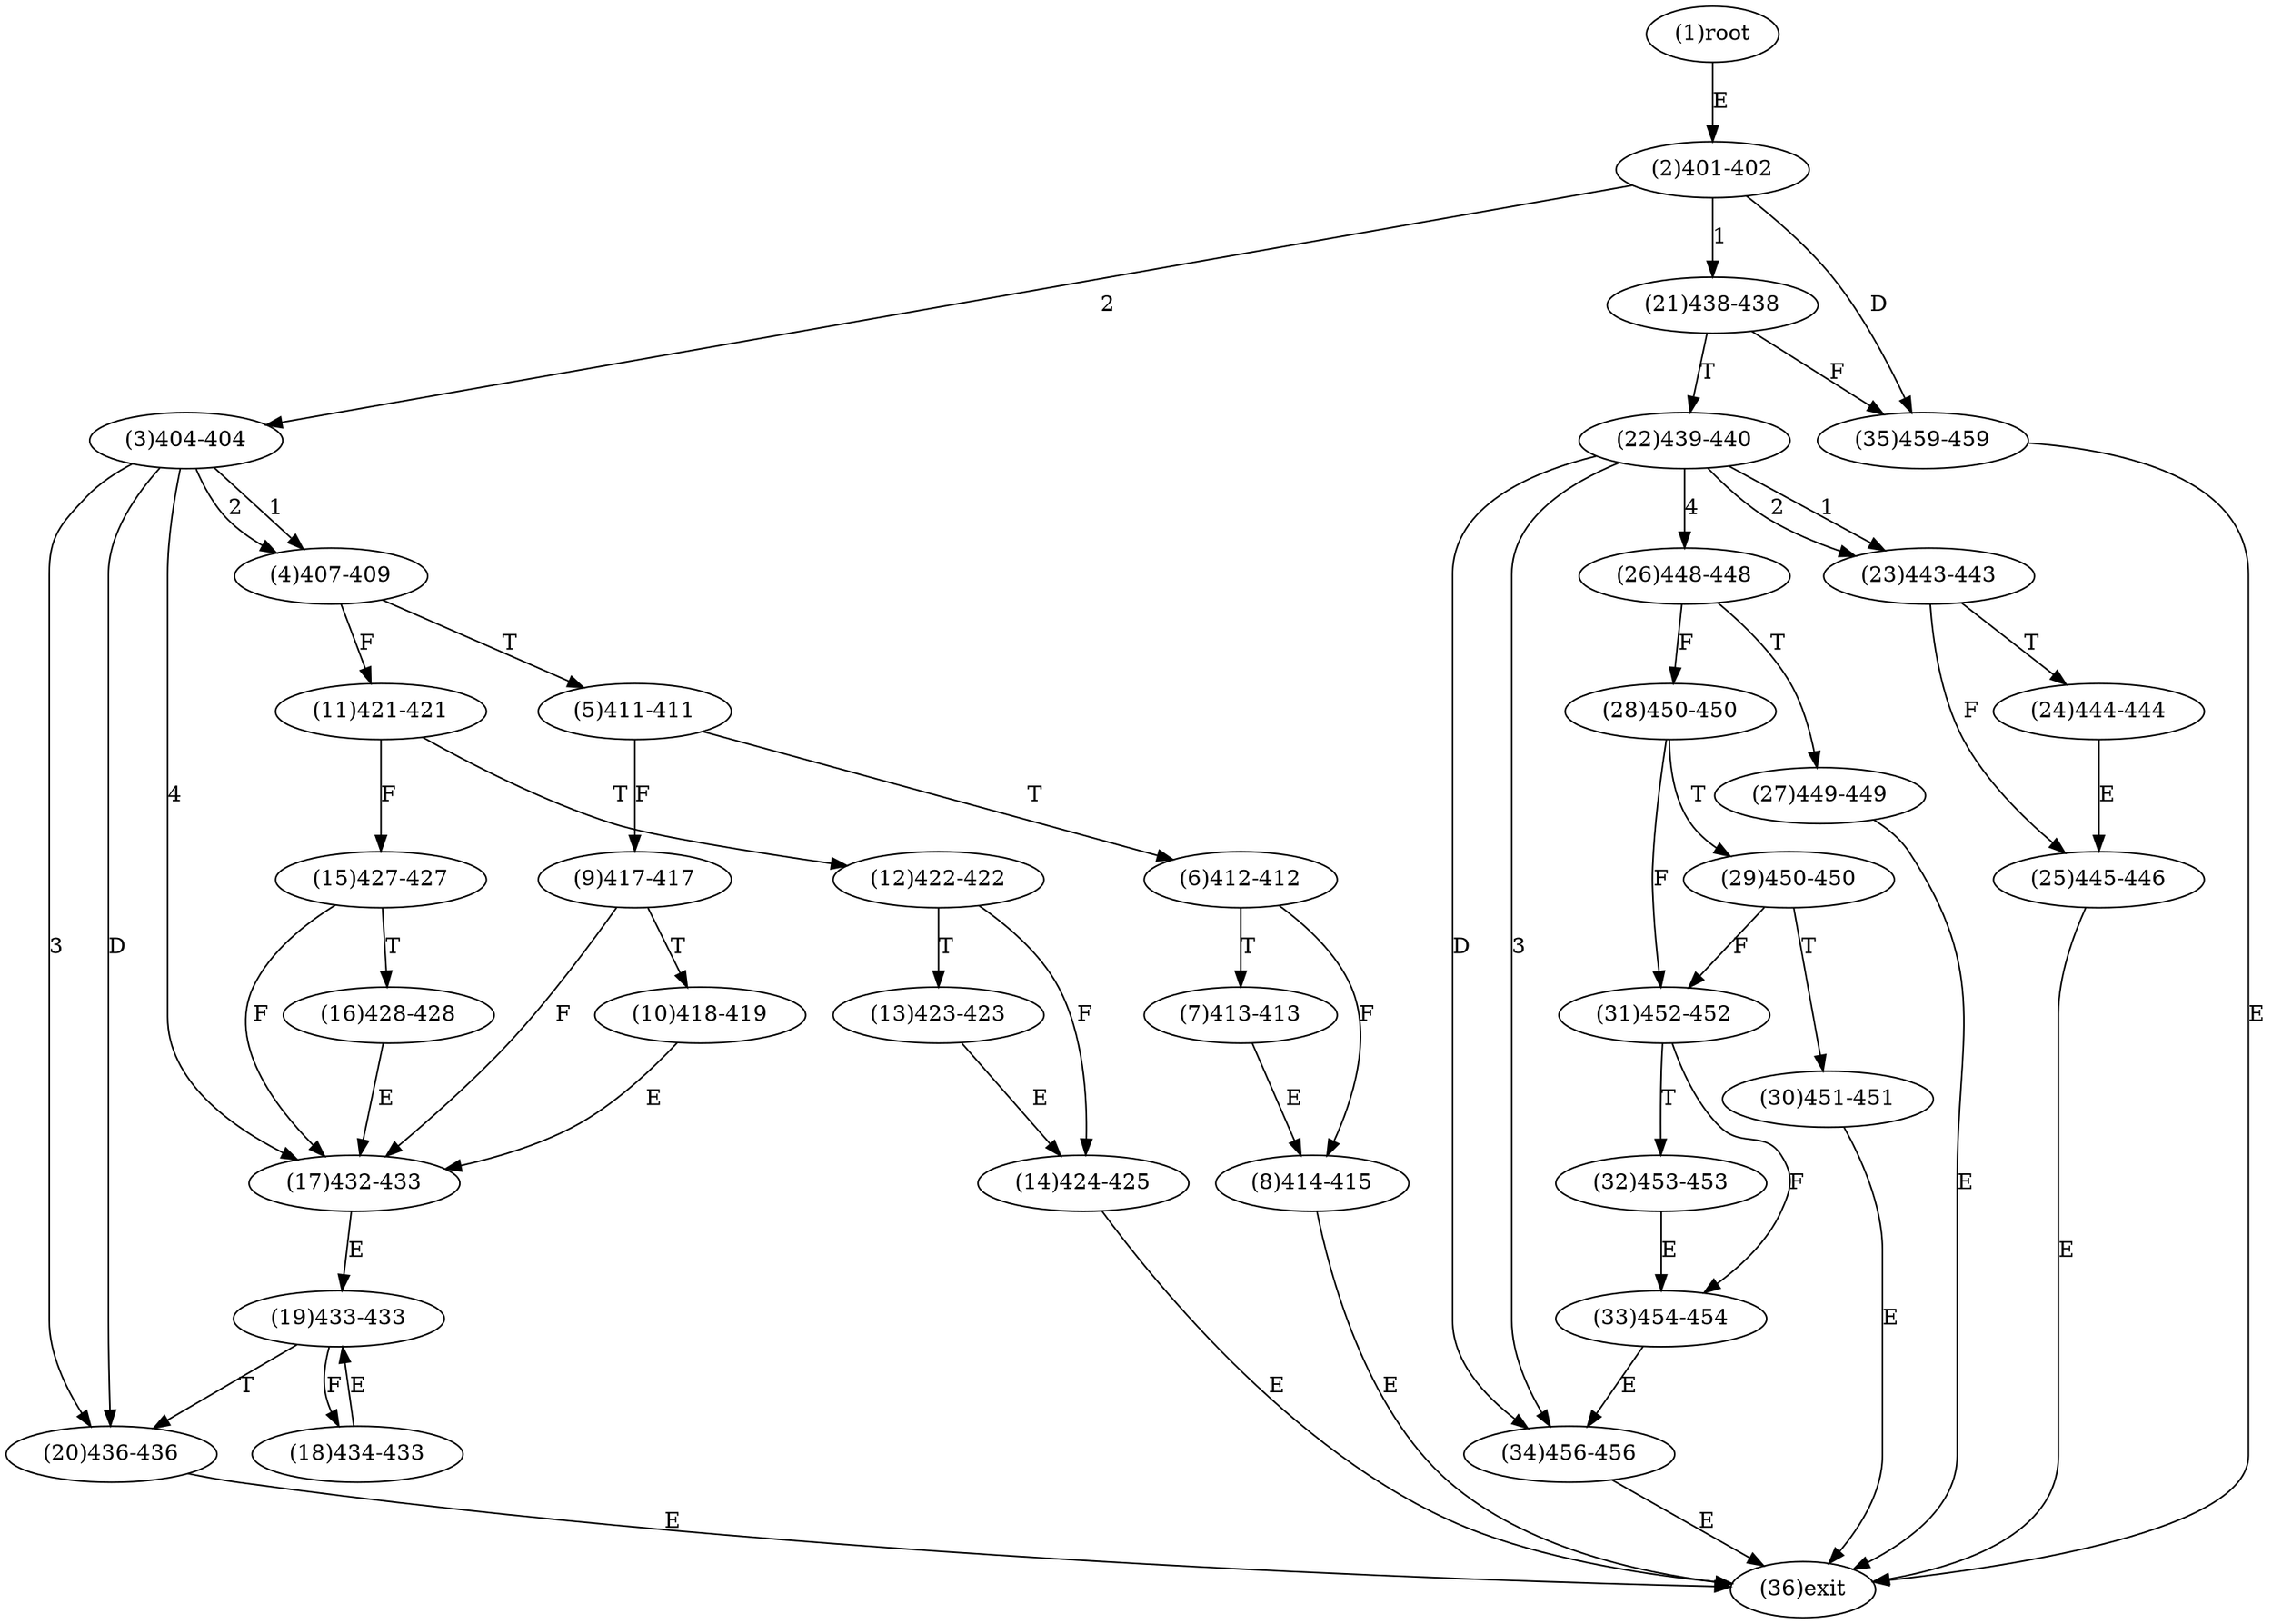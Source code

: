 digraph "" { 
1[ label="(1)root"];
2[ label="(2)401-402"];
3[ label="(3)404-404"];
4[ label="(4)407-409"];
5[ label="(5)411-411"];
6[ label="(6)412-412"];
7[ label="(7)413-413"];
8[ label="(8)414-415"];
9[ label="(9)417-417"];
10[ label="(10)418-419"];
11[ label="(11)421-421"];
12[ label="(12)422-422"];
13[ label="(13)423-423"];
14[ label="(14)424-425"];
15[ label="(15)427-427"];
17[ label="(17)432-433"];
16[ label="(16)428-428"];
19[ label="(19)433-433"];
18[ label="(18)434-433"];
21[ label="(21)438-438"];
20[ label="(20)436-436"];
23[ label="(23)443-443"];
22[ label="(22)439-440"];
25[ label="(25)445-446"];
24[ label="(24)444-444"];
27[ label="(27)449-449"];
26[ label="(26)448-448"];
29[ label="(29)450-450"];
28[ label="(28)450-450"];
31[ label="(31)452-452"];
30[ label="(30)451-451"];
34[ label="(34)456-456"];
35[ label="(35)459-459"];
32[ label="(32)453-453"];
33[ label="(33)454-454"];
36[ label="(36)exit"];
1->2[ label="E"];
2->21[ label="1"];
2->3[ label="2"];
2->35[ label="D"];
3->4[ label="1"];
3->4[ label="2"];
3->20[ label="3"];
3->17[ label="4"];
3->20[ label="D"];
4->11[ label="F"];
4->5[ label="T"];
5->9[ label="F"];
5->6[ label="T"];
6->8[ label="F"];
6->7[ label="T"];
7->8[ label="E"];
8->36[ label="E"];
9->17[ label="F"];
9->10[ label="T"];
10->17[ label="E"];
11->15[ label="F"];
11->12[ label="T"];
12->14[ label="F"];
12->13[ label="T"];
13->14[ label="E"];
14->36[ label="E"];
15->17[ label="F"];
15->16[ label="T"];
16->17[ label="E"];
17->19[ label="E"];
18->19[ label="E"];
19->18[ label="F"];
19->20[ label="T"];
20->36[ label="E"];
21->35[ label="F"];
21->22[ label="T"];
22->23[ label="1"];
22->23[ label="2"];
22->34[ label="3"];
22->26[ label="4"];
22->34[ label="D"];
23->25[ label="F"];
23->24[ label="T"];
24->25[ label="E"];
25->36[ label="E"];
26->28[ label="F"];
26->27[ label="T"];
27->36[ label="E"];
28->31[ label="F"];
28->29[ label="T"];
29->31[ label="F"];
29->30[ label="T"];
30->36[ label="E"];
31->33[ label="F"];
31->32[ label="T"];
32->33[ label="E"];
33->34[ label="E"];
34->36[ label="E"];
35->36[ label="E"];
}